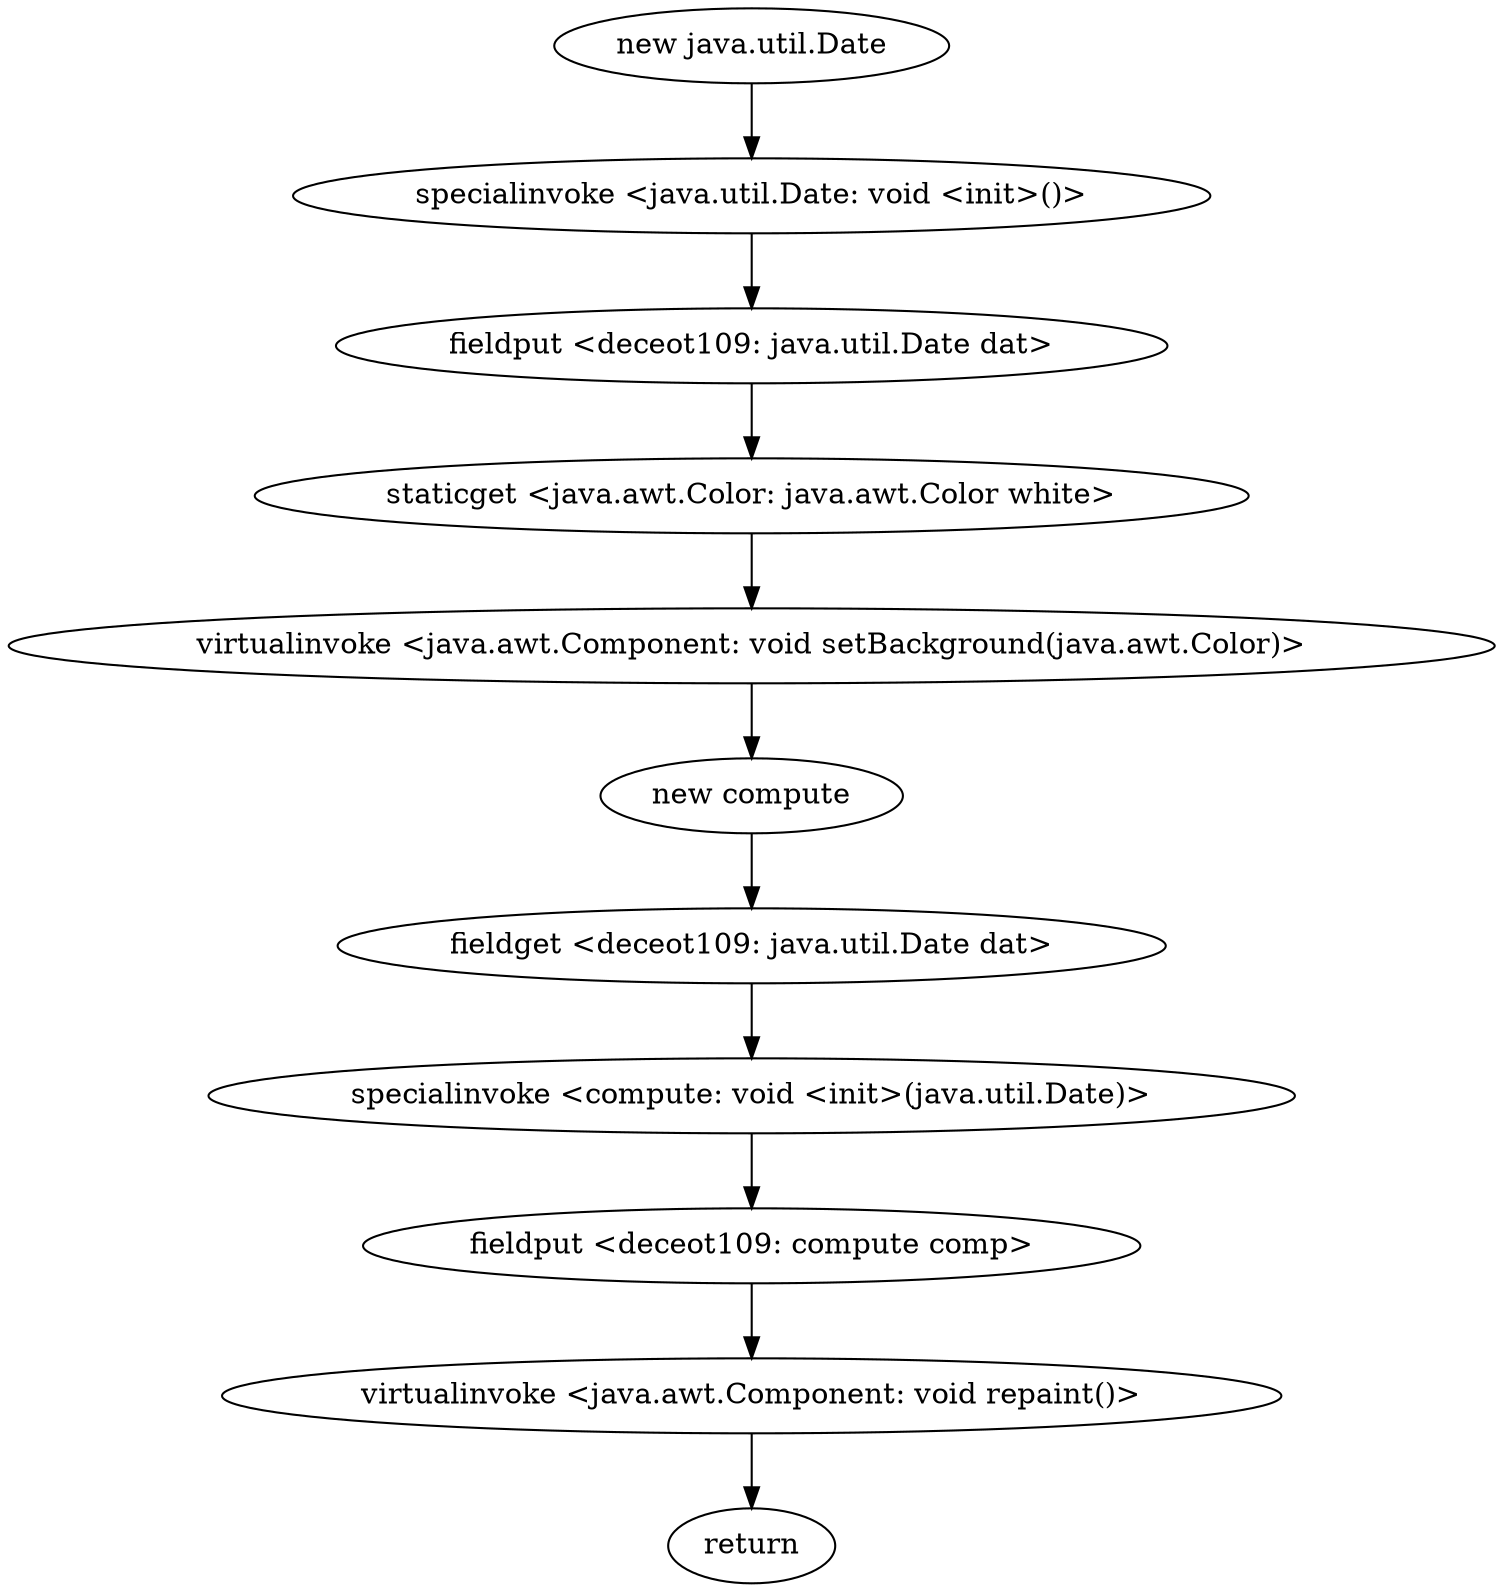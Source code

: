 digraph "" {
"new java.util.Date";
 "new java.util.Date"->"specialinvoke <java.util.Date: void <init>()>";
 "specialinvoke <java.util.Date: void <init>()>"->"fieldput <deceot109: java.util.Date dat>";
 "fieldput <deceot109: java.util.Date dat>"->"staticget <java.awt.Color: java.awt.Color white>";
 "staticget <java.awt.Color: java.awt.Color white>"->"virtualinvoke <java.awt.Component: void setBackground(java.awt.Color)>";
 "virtualinvoke <java.awt.Component: void setBackground(java.awt.Color)>"->"new compute";
 "new compute"->"fieldget <deceot109: java.util.Date dat>";
 "fieldget <deceot109: java.util.Date dat>"->"specialinvoke <compute: void <init>(java.util.Date)>";
 "specialinvoke <compute: void <init>(java.util.Date)>"->"fieldput <deceot109: compute comp>";
 "fieldput <deceot109: compute comp>"->"virtualinvoke <java.awt.Component: void repaint()>";
 "virtualinvoke <java.awt.Component: void repaint()>"->"return";
}

